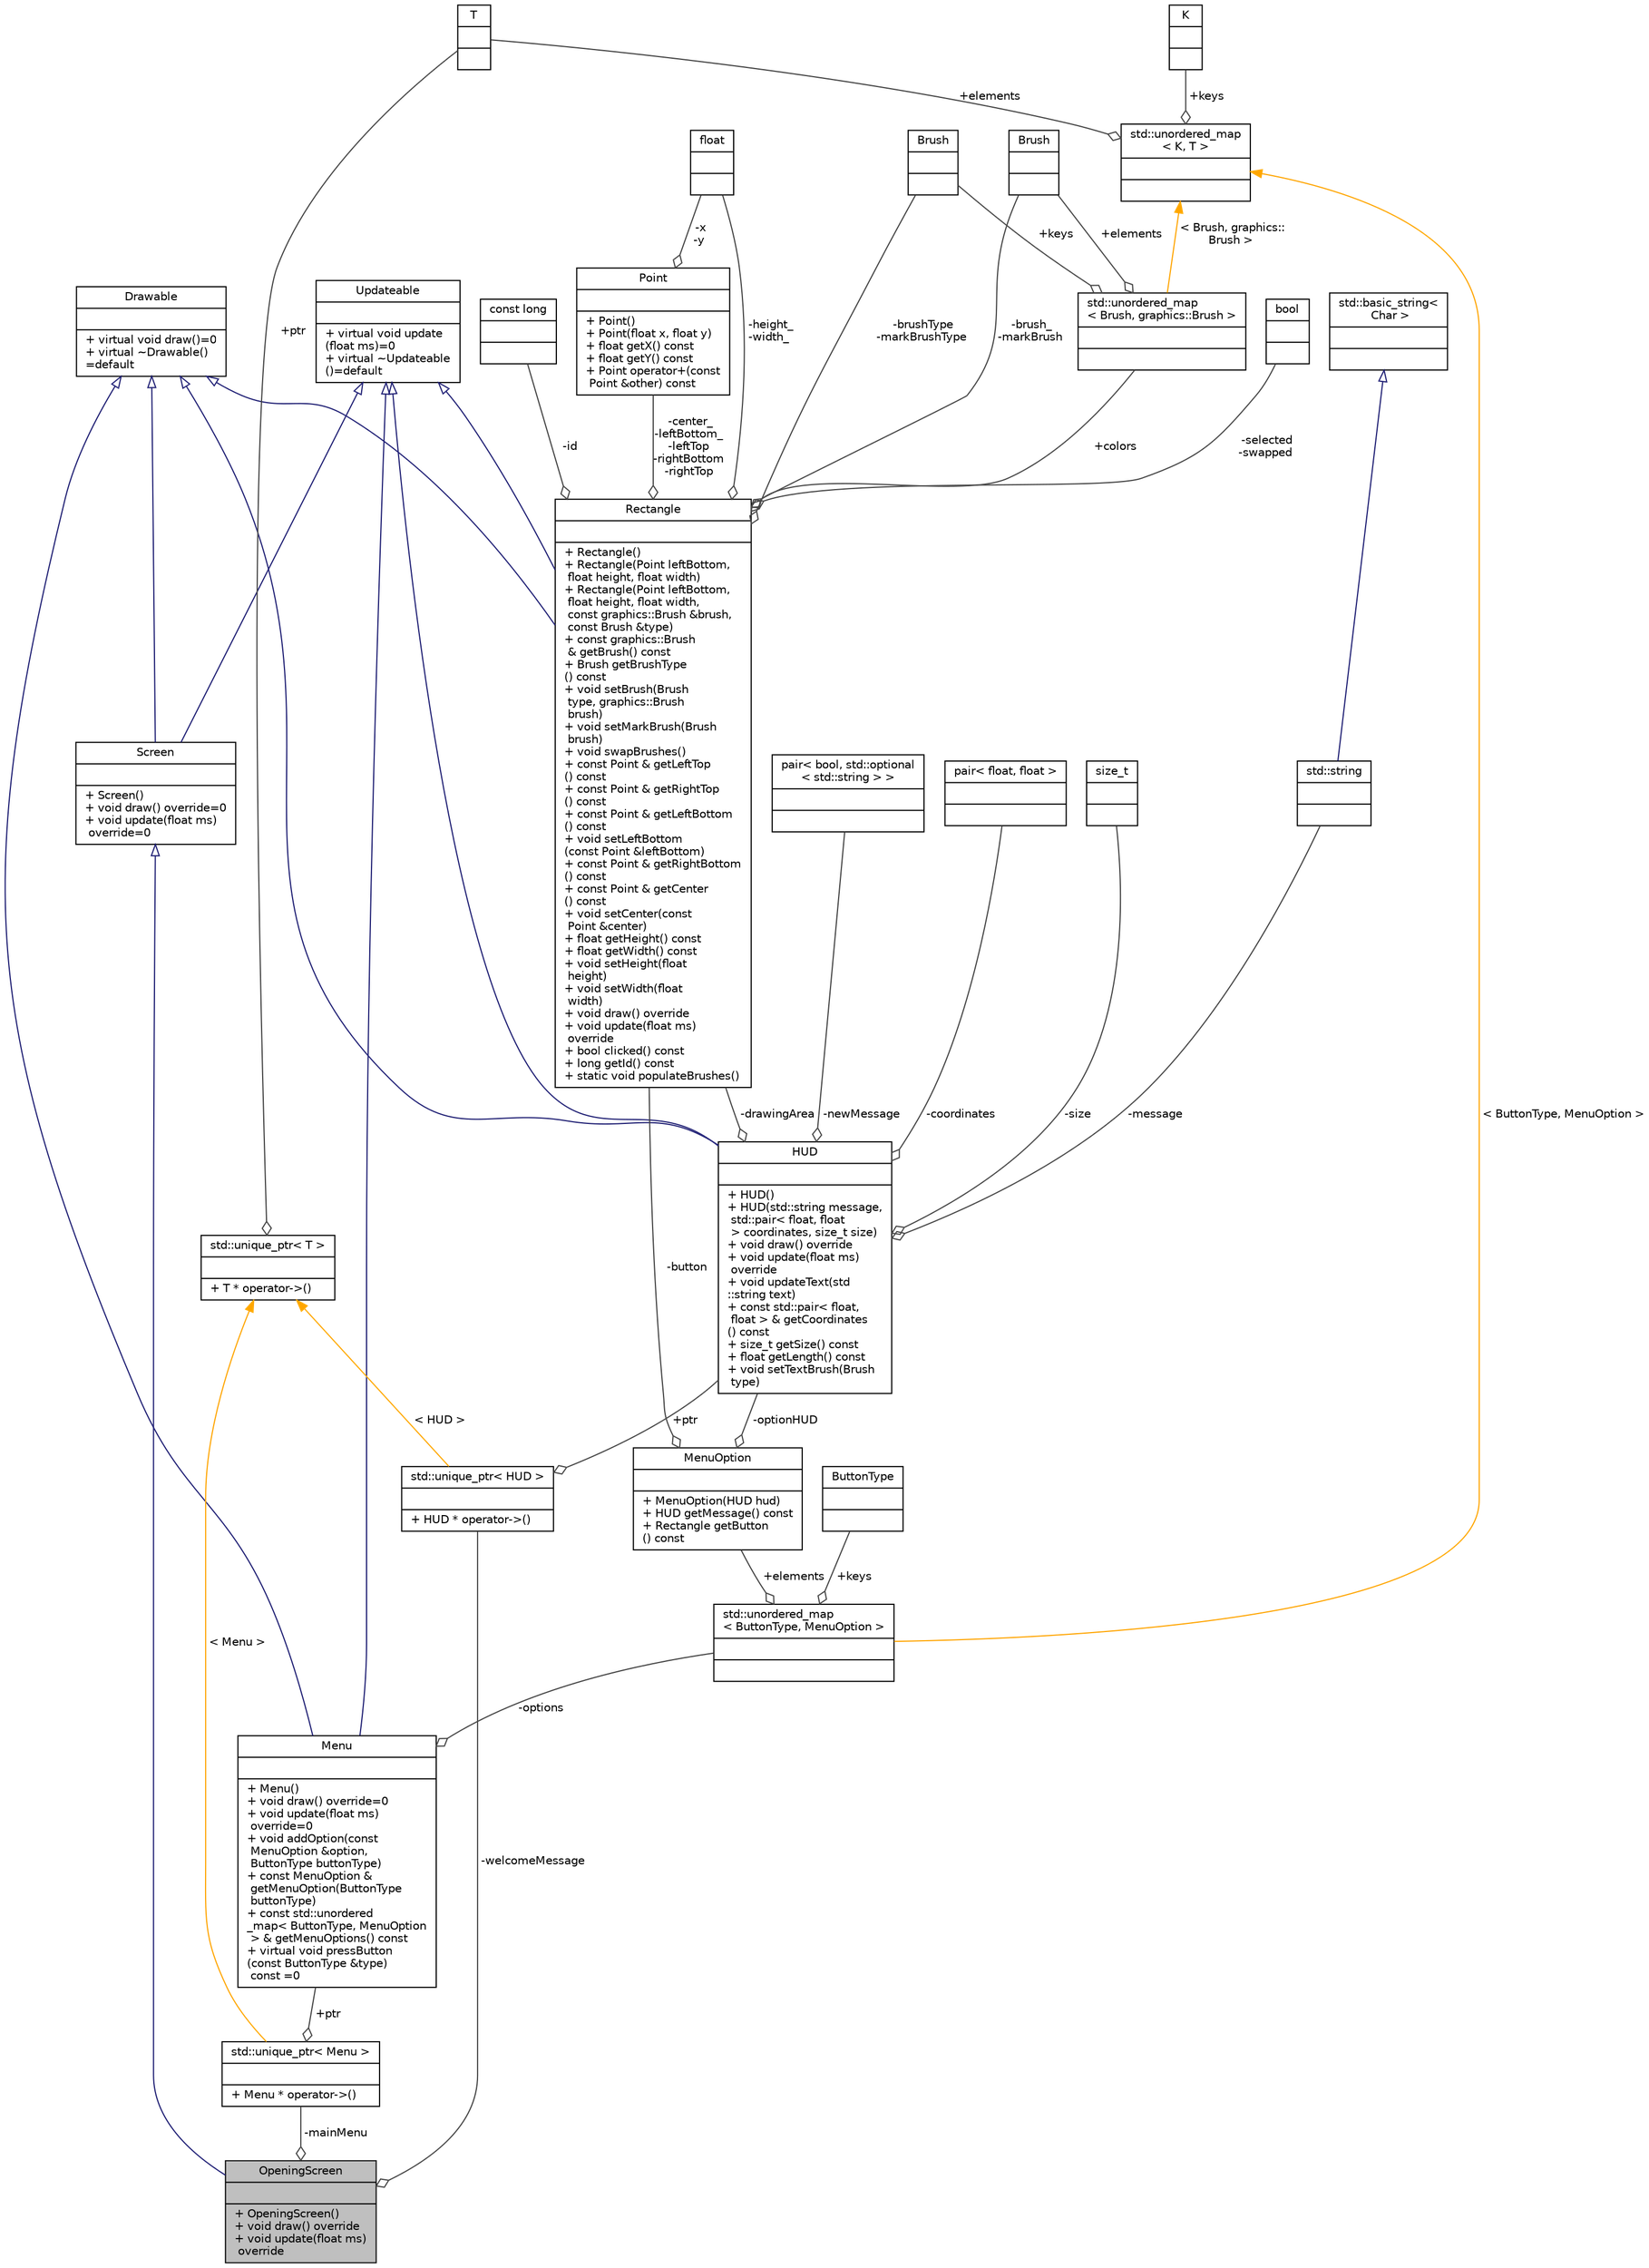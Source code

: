 digraph "OpeningScreen"
{
 // LATEX_PDF_SIZE
  bgcolor="transparent";
  edge [fontname="Helvetica",fontsize="10",labelfontname="Helvetica",labelfontsize="10"];
  node [fontname="Helvetica",fontsize="10",shape=record];
  Node1 [label="{OpeningScreen\n||+  OpeningScreen()\l+ void draw() override\l+ void update(float ms)\l override\l}",height=0.2,width=0.4,color="black", fillcolor="grey75", style="filled", fontcolor="black",tooltip=" "];
  Node2 -> Node1 [dir="back",color="midnightblue",fontsize="10",style="solid",arrowtail="onormal",fontname="Helvetica"];
  Node2 [label="{Screen\n||+  Screen()\l+ void draw() override=0\l+ void update(float ms)\l override=0\l}",height=0.2,width=0.4,color="black",URL="$df/dc5/classScreen.html",tooltip=" "];
  Node3 -> Node2 [dir="back",color="midnightblue",fontsize="10",style="solid",arrowtail="onormal",fontname="Helvetica"];
  Node3 [label="{Drawable\n||+ virtual void draw()=0\l+ virtual ~Drawable()\l=default\l}",height=0.2,width=0.4,color="black",URL="$de/db8/classDrawable.html",tooltip=" "];
  Node4 -> Node2 [dir="back",color="midnightblue",fontsize="10",style="solid",arrowtail="onormal",fontname="Helvetica"];
  Node4 [label="{Updateable\n||+ virtual void update\l(float ms)=0\l+ virtual ~Updateable\l()=default\l}",height=0.2,width=0.4,color="black",URL="$d2/d7d/classUpdateable.html",tooltip=" "];
  Node5 -> Node1 [color="grey25",fontsize="10",style="solid",label=" -mainMenu" ,arrowhead="odiamond",fontname="Helvetica"];
  Node5 [label="{std::unique_ptr\< Menu \>\n||+ Menu * operator-\>()\l}",height=0.2,width=0.4,color="black",tooltip=" "];
  Node6 -> Node5 [color="grey25",fontsize="10",style="solid",label=" +ptr" ,arrowhead="odiamond",fontname="Helvetica"];
  Node6 [label="{Menu\n||+  Menu()\l+ void draw() override=0\l+ void update(float ms)\l override=0\l+ void addOption(const\l MenuOption &option,\l ButtonType buttonType)\l+ const MenuOption &\l getMenuOption(ButtonType\l buttonType)\l+ const std::unordered\l_map\< ButtonType, MenuOption\l \> & getMenuOptions() const\l+ virtual void pressButton\l(const ButtonType &type)\l const =0\l}",height=0.2,width=0.4,color="black",URL="$d8/ddb/classMenu.html",tooltip=" "];
  Node3 -> Node6 [dir="back",color="midnightblue",fontsize="10",style="solid",arrowtail="onormal",fontname="Helvetica"];
  Node4 -> Node6 [dir="back",color="midnightblue",fontsize="10",style="solid",arrowtail="onormal",fontname="Helvetica"];
  Node7 -> Node6 [color="grey25",fontsize="10",style="solid",label=" -options" ,arrowhead="odiamond",fontname="Helvetica"];
  Node7 [label="{std::unordered_map\l\< ButtonType, MenuOption \>\n||}",height=0.2,width=0.4,color="black",tooltip=" "];
  Node8 -> Node7 [color="grey25",fontsize="10",style="solid",label=" +keys" ,arrowhead="odiamond",fontname="Helvetica"];
  Node8 [label="{ButtonType\n||}",height=0.2,width=0.4,color="black",tooltip=" "];
  Node9 -> Node7 [color="grey25",fontsize="10",style="solid",label=" +elements" ,arrowhead="odiamond",fontname="Helvetica"];
  Node9 [label="{MenuOption\n||+  MenuOption(HUD hud)\l+ HUD getMessage() const\l+ Rectangle getButton\l() const\l}",height=0.2,width=0.4,color="black",URL="$dd/d2c/classMenuOption.html",tooltip=" "];
  Node10 -> Node9 [color="grey25",fontsize="10",style="solid",label=" -optionHUD" ,arrowhead="odiamond",fontname="Helvetica"];
  Node10 [label="{HUD\n||+  HUD()\l+  HUD(std::string message,\l std::pair\< float, float\l \> coordinates, size_t size)\l+ void draw() override\l+ void update(float ms)\l override\l+ void updateText(std\l::string text)\l+ const std::pair\< float,\l float \> & getCoordinates\l() const\l+ size_t getSize() const\l+ float getLength() const\l+ void setTextBrush(Brush\l type)\l}",height=0.2,width=0.4,color="black",URL="$d0/df0/classHUD.html",tooltip=" "];
  Node3 -> Node10 [dir="back",color="midnightblue",fontsize="10",style="solid",arrowtail="onormal",fontname="Helvetica"];
  Node4 -> Node10 [dir="back",color="midnightblue",fontsize="10",style="solid",arrowtail="onormal",fontname="Helvetica"];
  Node11 -> Node10 [color="grey25",fontsize="10",style="solid",label=" -message" ,arrowhead="odiamond",fontname="Helvetica"];
  Node11 [label="{std::string\n||}",height=0.2,width=0.4,color="black",tooltip=" "];
  Node12 -> Node11 [dir="back",color="midnightblue",fontsize="10",style="solid",arrowtail="onormal",fontname="Helvetica"];
  Node12 [label="{std::basic_string\<\l Char \>\n||}",height=0.2,width=0.4,color="black",tooltip=" "];
  Node13 -> Node10 [color="grey25",fontsize="10",style="solid",label=" -coordinates" ,arrowhead="odiamond",fontname="Helvetica"];
  Node13 [label="{pair\< float, float \>\n||}",height=0.2,width=0.4,color="black",tooltip=" "];
  Node14 -> Node10 [color="grey25",fontsize="10",style="solid",label=" -size" ,arrowhead="odiamond",fontname="Helvetica"];
  Node14 [label="{size_t\n||}",height=0.2,width=0.4,color="black",tooltip=" "];
  Node15 -> Node10 [color="grey25",fontsize="10",style="solid",label=" -drawingArea" ,arrowhead="odiamond",fontname="Helvetica"];
  Node15 [label="{Rectangle\n||+  Rectangle()\l+  Rectangle(Point leftBottom,\l float height, float width)\l+  Rectangle(Point leftBottom,\l float height, float width,\l const graphics::Brush &brush,\l const Brush &type)\l+ const graphics::Brush\l & getBrush() const\l+ Brush getBrushType\l() const\l+ void setBrush(Brush\l type, graphics::Brush\l brush)\l+ void setMarkBrush(Brush\l brush)\l+ void swapBrushes()\l+ const Point & getLeftTop\l() const\l+ const Point & getRightTop\l() const\l+ const Point & getLeftBottom\l() const\l+ void setLeftBottom\l(const Point &leftBottom)\l+ const Point & getRightBottom\l() const\l+ const Point & getCenter\l() const\l+ void setCenter(const\l Point &center)\l+ float getHeight() const\l+ float getWidth() const\l+ void setHeight(float\l height)\l+ void setWidth(float\l width)\l+ void draw() override\l+ void update(float ms)\l override\l+ bool clicked() const\l+ long getId() const\l+ static void populateBrushes()\l}",height=0.2,width=0.4,color="black",URL="$de/d00/classRectangle.html",tooltip=" "];
  Node3 -> Node15 [dir="back",color="midnightblue",fontsize="10",style="solid",arrowtail="onormal",fontname="Helvetica"];
  Node4 -> Node15 [dir="back",color="midnightblue",fontsize="10",style="solid",arrowtail="onormal",fontname="Helvetica"];
  Node16 -> Node15 [color="grey25",fontsize="10",style="solid",label=" +colors" ,arrowhead="odiamond",fontname="Helvetica"];
  Node16 [label="{std::unordered_map\l\< Brush, graphics::Brush \>\n||}",height=0.2,width=0.4,color="black",tooltip=" "];
  Node17 -> Node16 [color="grey25",fontsize="10",style="solid",label=" +keys" ,arrowhead="odiamond",fontname="Helvetica"];
  Node17 [label="{Brush\n||}",height=0.2,width=0.4,color="black",tooltip=" "];
  Node18 -> Node16 [color="grey25",fontsize="10",style="solid",label=" +elements" ,arrowhead="odiamond",fontname="Helvetica"];
  Node18 [label="{Brush\n||}",height=0.2,width=0.4,color="black",tooltip=" "];
  Node19 -> Node16 [dir="back",color="orange",fontsize="10",style="solid",label=" \< Brush, graphics::\lBrush \>" ,fontname="Helvetica"];
  Node19 [label="{std::unordered_map\l\< K, T \>\n||}",height=0.2,width=0.4,color="black",tooltip=" "];
  Node20 -> Node19 [color="grey25",fontsize="10",style="solid",label=" +keys" ,arrowhead="odiamond",fontname="Helvetica"];
  Node20 [label="{K\n||}",height=0.2,width=0.4,color="black",tooltip=" "];
  Node21 -> Node19 [color="grey25",fontsize="10",style="solid",label=" +elements" ,arrowhead="odiamond",fontname="Helvetica"];
  Node21 [label="{T\n||}",height=0.2,width=0.4,color="black",tooltip=" "];
  Node22 -> Node15 [color="grey25",fontsize="10",style="solid",label=" -center_\n-leftBottom_\n-leftTop\n-rightBottom\n-rightTop" ,arrowhead="odiamond",fontname="Helvetica"];
  Node22 [label="{Point\n||+  Point()\l+  Point(float x, float y)\l+ float getX() const\l+ float getY() const\l+ Point operator+(const\l Point &other) const\l}",height=0.2,width=0.4,color="black",URL="$dc/d4f/classPoint.html",tooltip=" "];
  Node23 -> Node22 [color="grey25",fontsize="10",style="solid",label=" -x\n-y" ,arrowhead="odiamond",fontname="Helvetica"];
  Node23 [label="{float\n||}",height=0.2,width=0.4,color="black",tooltip=" "];
  Node23 -> Node15 [color="grey25",fontsize="10",style="solid",label=" -height_\n-width_" ,arrowhead="odiamond",fontname="Helvetica"];
  Node18 -> Node15 [color="grey25",fontsize="10",style="solid",label=" -brush_\n-markBrush" ,arrowhead="odiamond",fontname="Helvetica"];
  Node17 -> Node15 [color="grey25",fontsize="10",style="solid",label=" -brushType\n-markBrushType" ,arrowhead="odiamond",fontname="Helvetica"];
  Node24 -> Node15 [color="grey25",fontsize="10",style="solid",label=" -selected\n-swapped" ,arrowhead="odiamond",fontname="Helvetica"];
  Node24 [label="{bool\n||}",height=0.2,width=0.4,color="black",tooltip=" "];
  Node25 -> Node15 [color="grey25",fontsize="10",style="solid",label=" -id" ,arrowhead="odiamond",fontname="Helvetica"];
  Node25 [label="{const long\n||}",height=0.2,width=0.4,color="black",tooltip=" "];
  Node26 -> Node10 [color="grey25",fontsize="10",style="solid",label=" -newMessage" ,arrowhead="odiamond",fontname="Helvetica"];
  Node26 [label="{pair\< bool, std::optional\l\< std::string \> \>\n||}",height=0.2,width=0.4,color="black",tooltip=" "];
  Node15 -> Node9 [color="grey25",fontsize="10",style="solid",label=" -button" ,arrowhead="odiamond",fontname="Helvetica"];
  Node19 -> Node7 [dir="back",color="orange",fontsize="10",style="solid",label=" \< ButtonType, MenuOption \>" ,fontname="Helvetica"];
  Node27 -> Node5 [dir="back",color="orange",fontsize="10",style="solid",label=" \< Menu \>" ,fontname="Helvetica"];
  Node27 [label="{std::unique_ptr\< T \>\n||+ T * operator-\>()\l}",height=0.2,width=0.4,color="black",tooltip=" "];
  Node21 -> Node27 [color="grey25",fontsize="10",style="solid",label=" +ptr" ,arrowhead="odiamond",fontname="Helvetica"];
  Node28 -> Node1 [color="grey25",fontsize="10",style="solid",label=" -welcomeMessage" ,arrowhead="odiamond",fontname="Helvetica"];
  Node28 [label="{std::unique_ptr\< HUD \>\n||+ HUD * operator-\>()\l}",height=0.2,width=0.4,color="black",tooltip=" "];
  Node10 -> Node28 [color="grey25",fontsize="10",style="solid",label=" +ptr" ,arrowhead="odiamond",fontname="Helvetica"];
  Node27 -> Node28 [dir="back",color="orange",fontsize="10",style="solid",label=" \< HUD \>" ,fontname="Helvetica"];
}
